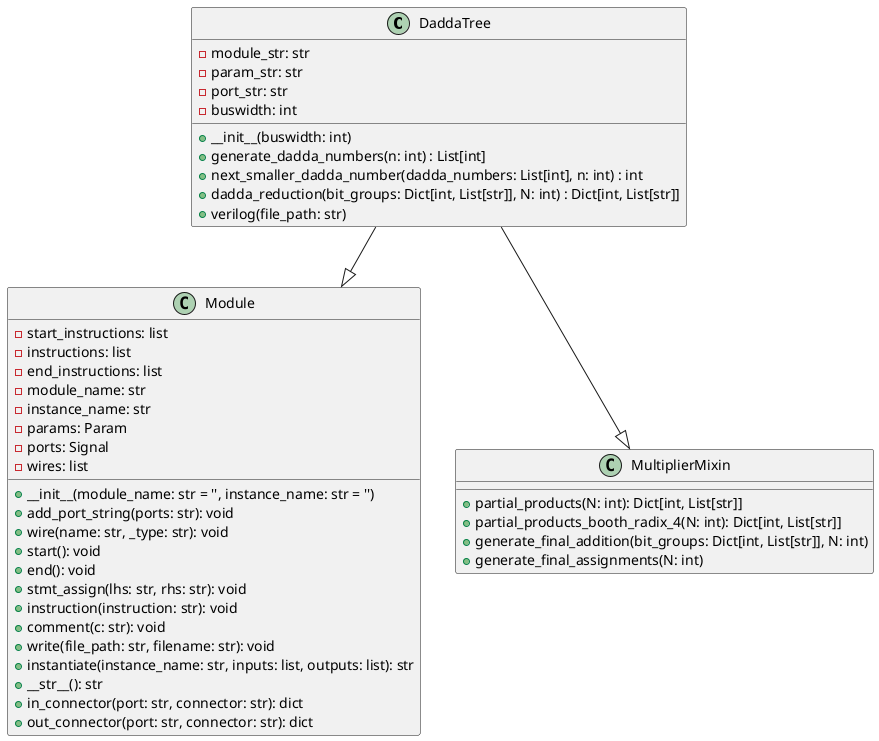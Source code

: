 @startuml DaddaTree

class DaddaTree {
  - module_str: str
  - param_str: str
  - port_str: str
  - buswidth: int
  + __init__(buswidth: int)
  + generate_dadda_numbers(n: int) : List[int]
  + next_smaller_dadda_number(dadda_numbers: List[int], n: int) : int
  + dadda_reduction(bit_groups: Dict[int, List[str]], N: int) : Dict[int, List[str]]
  + verilog(file_path: str)
}

class Module {
  - start_instructions: list
  - instructions: list
  - end_instructions: list
  - module_name: str
  - instance_name: str
  - params: Param
  - ports: Signal
  - wires: list

  + __init__(module_name: str = '', instance_name: str = '')
  + add_port_string(ports: str): void
  + wire(name: str, _type: str): void
  + start(): void
  + end(): void
  + stmt_assign(lhs: str, rhs: str): void
  + instruction(instruction: str): void
  + comment(c: str): void
  + write(file_path: str, filename: str): void
  + instantiate(instance_name: str, inputs: list, outputs: list): str
  + __str__(): str
  + in_connector(port: str, connector: str): dict
  + out_connector(port: str, connector: str): dict
}

class MultiplierMixin {
  + partial_products(N: int): Dict[int, List[str]]
  + partial_products_booth_radix_4(N: int): Dict[int, List[str]]
  + generate_final_addition(bit_groups: Dict[int, List[str]], N: int)
  + generate_final_assignments(N: int)
}

DaddaTree --|> Module
DaddaTree --|> MultiplierMixin

@enduml
